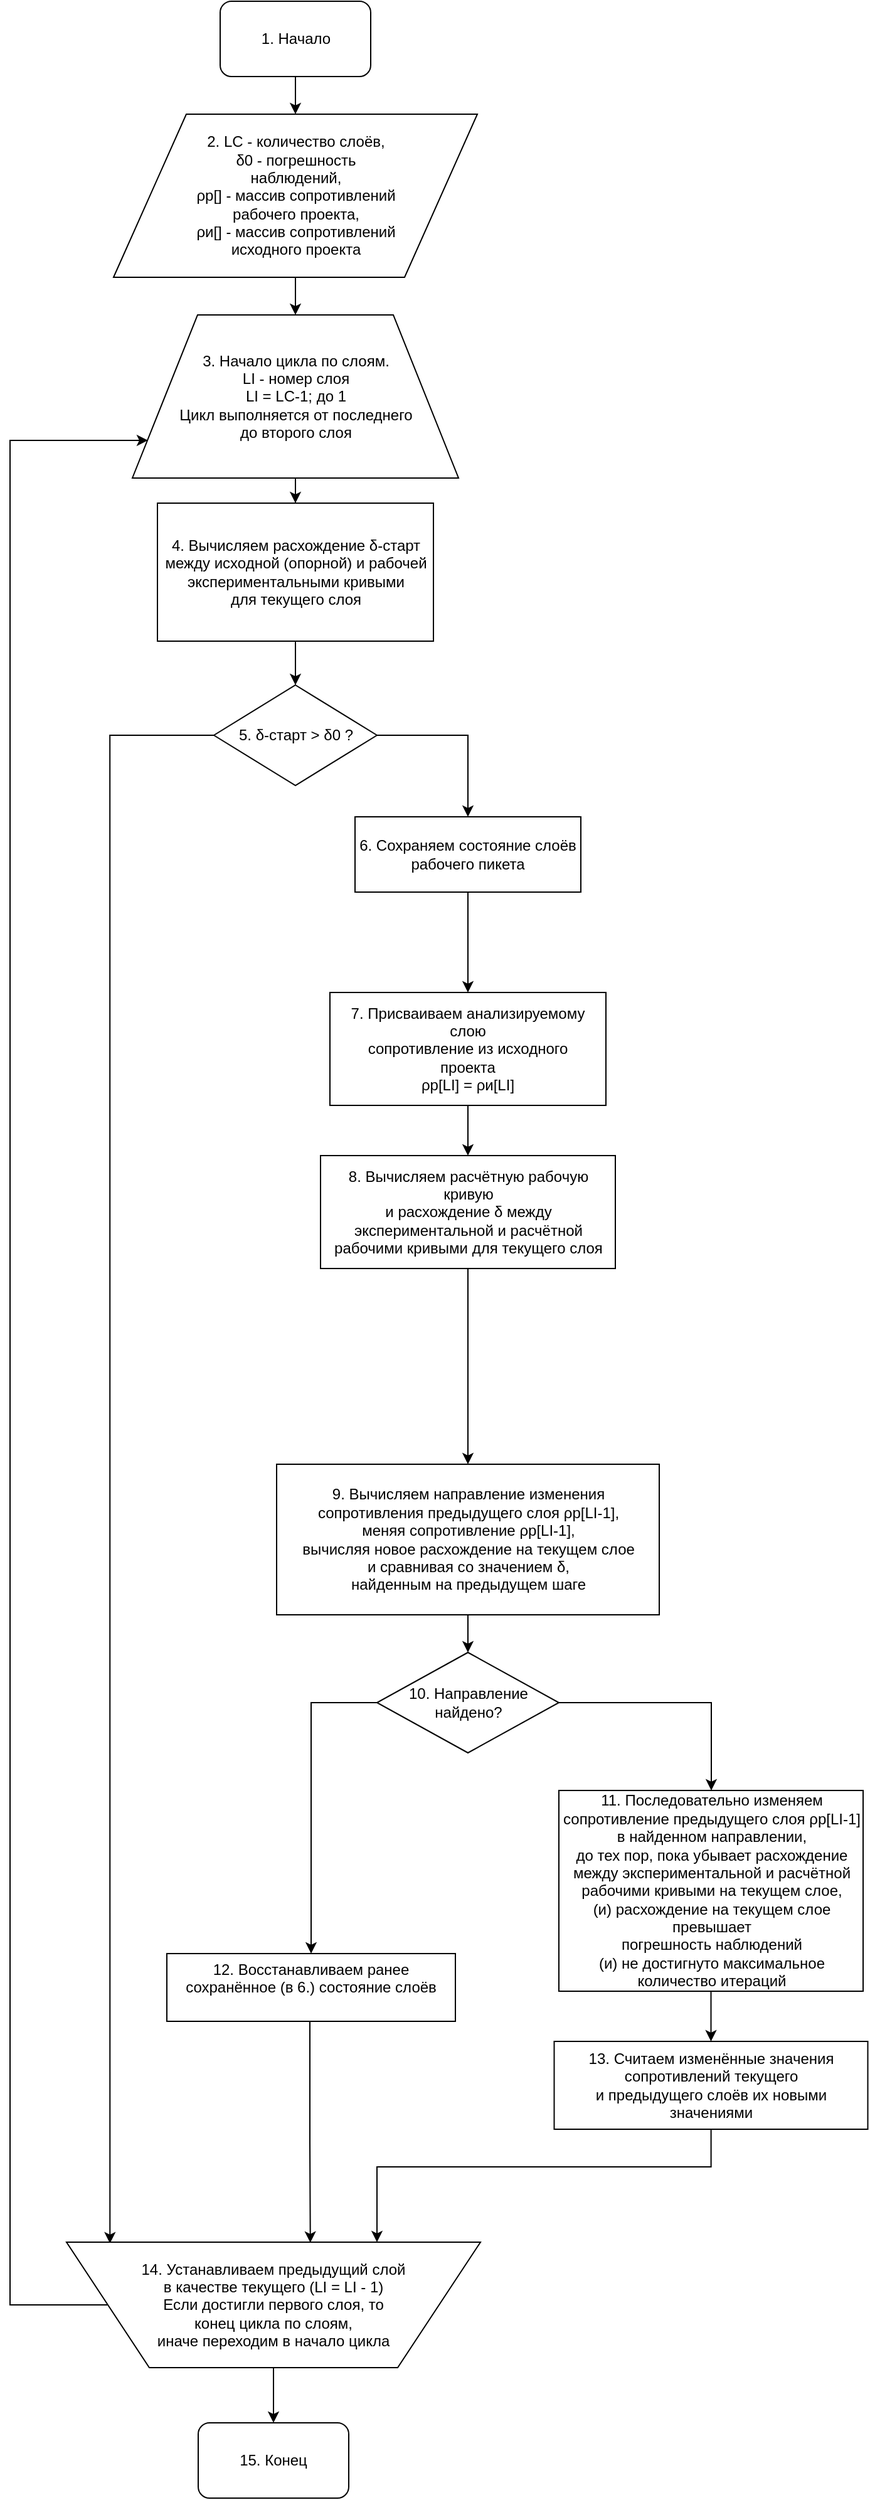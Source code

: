 <mxfile version="12.7.2" type="github">
  <diagram id="MYcP-UznbaHqbxDd1EnT" name="Page-1">
    <mxGraphModel dx="1202" dy="696" grid="1" gridSize="10" guides="1" tooltips="1" connect="1" arrows="1" fold="1" page="1" pageScale="1" pageWidth="827" pageHeight="1169" math="0" shadow="0">
      <root>
        <mxCell id="0" />
        <mxCell id="1" parent="0" />
        <mxCell id="Fly2vRC0832emMeXLDEC-18" value="" style="edgeStyle=orthogonalEdgeStyle;rounded=0;orthogonalLoop=1;jettySize=auto;html=1;" edge="1" parent="1" source="Fly2vRC0832emMeXLDEC-1" target="Fly2vRC0832emMeXLDEC-3">
          <mxGeometry relative="1" as="geometry" />
        </mxCell>
        <mxCell id="Fly2vRC0832emMeXLDEC-1" value="1. Начало" style="rounded=1;whiteSpace=wrap;html=1;" vertex="1" parent="1">
          <mxGeometry x="267.5" y="40" width="120" height="60" as="geometry" />
        </mxCell>
        <mxCell id="Fly2vRC0832emMeXLDEC-19" value="" style="edgeStyle=orthogonalEdgeStyle;rounded=0;orthogonalLoop=1;jettySize=auto;html=1;" edge="1" parent="1" source="Fly2vRC0832emMeXLDEC-3" target="Fly2vRC0832emMeXLDEC-4">
          <mxGeometry relative="1" as="geometry" />
        </mxCell>
        <mxCell id="Fly2vRC0832emMeXLDEC-3" value="&lt;div&gt;2. LC - количество слоёв,&lt;/div&gt;&lt;div&gt;δ0 - погрешность&lt;/div&gt;&lt;div&gt;наблюдений,&lt;/div&gt;&lt;div&gt;ρр[] - массив сопротивлений&lt;/div&gt;&lt;div&gt;рабочего проекта,&lt;/div&gt;&lt;div&gt;ρи[] - массив сопротивлений&lt;/div&gt;&lt;div&gt;исходного проекта&lt;/div&gt;" style="shape=parallelogram;perimeter=parallelogramPerimeter;whiteSpace=wrap;html=1;" vertex="1" parent="1">
          <mxGeometry x="182.5" y="130" width="290" height="130" as="geometry" />
        </mxCell>
        <mxCell id="Fly2vRC0832emMeXLDEC-20" value="" style="edgeStyle=orthogonalEdgeStyle;rounded=0;orthogonalLoop=1;jettySize=auto;html=1;" edge="1" parent="1" source="Fly2vRC0832emMeXLDEC-4" target="Fly2vRC0832emMeXLDEC-6">
          <mxGeometry relative="1" as="geometry" />
        </mxCell>
        <mxCell id="Fly2vRC0832emMeXLDEC-4" value="&lt;div&gt;3. Начало цикла по слоям.&lt;/div&gt;&lt;div&gt;LI - номер слоя&lt;/div&gt;&lt;div&gt;LI = LC-1; до 1&lt;/div&gt;&lt;div&gt;Цикл выполняется от последнего&lt;/div&gt;&lt;div&gt;до второго слоя&lt;/div&gt;" style="shape=trapezoid;perimeter=trapezoidPerimeter;whiteSpace=wrap;html=1;" vertex="1" parent="1">
          <mxGeometry x="197.5" y="290" width="260" height="130" as="geometry" />
        </mxCell>
        <mxCell id="Fly2vRC0832emMeXLDEC-21" value="" style="edgeStyle=orthogonalEdgeStyle;rounded=0;orthogonalLoop=1;jettySize=auto;html=1;" edge="1" parent="1" source="Fly2vRC0832emMeXLDEC-6" target="Fly2vRC0832emMeXLDEC-7">
          <mxGeometry relative="1" as="geometry" />
        </mxCell>
        <mxCell id="Fly2vRC0832emMeXLDEC-6" value="&lt;div&gt;4. Вычисляем расхождение δ-старт&lt;/div&gt;&lt;div&gt;между исходной (опорной) и рабочей&lt;/div&gt;&lt;div&gt;экспериментальными кривыми&lt;/div&gt;&lt;div&gt;для текущего слоя&lt;/div&gt;" style="rounded=0;whiteSpace=wrap;html=1;" vertex="1" parent="1">
          <mxGeometry x="217.5" y="440" width="220" height="110" as="geometry" />
        </mxCell>
        <mxCell id="Fly2vRC0832emMeXLDEC-26" style="edgeStyle=orthogonalEdgeStyle;rounded=0;orthogonalLoop=1;jettySize=auto;html=1;" edge="1" parent="1" source="Fly2vRC0832emMeXLDEC-7" target="Fly2vRC0832emMeXLDEC-8">
          <mxGeometry relative="1" as="geometry">
            <mxPoint x="470" y="680" as="targetPoint" />
            <Array as="points">
              <mxPoint x="465" y="625" />
            </Array>
          </mxGeometry>
        </mxCell>
        <mxCell id="Fly2vRC0832emMeXLDEC-38" style="edgeStyle=orthogonalEdgeStyle;rounded=0;orthogonalLoop=1;jettySize=auto;html=1;entryX=0.895;entryY=0.99;entryDx=0;entryDy=0;entryPerimeter=0;" edge="1" parent="1" source="Fly2vRC0832emMeXLDEC-7" target="Fly2vRC0832emMeXLDEC-17">
          <mxGeometry relative="1" as="geometry">
            <mxPoint x="180" y="1820" as="targetPoint" />
            <Array as="points">
              <mxPoint x="180" y="625" />
            </Array>
          </mxGeometry>
        </mxCell>
        <mxCell id="Fly2vRC0832emMeXLDEC-7" value="5. δ-старт &amp;gt; δ0 ?" style="rhombus;whiteSpace=wrap;html=1;" vertex="1" parent="1">
          <mxGeometry x="262.5" y="585" width="130" height="80" as="geometry" />
        </mxCell>
        <mxCell id="Fly2vRC0832emMeXLDEC-24" style="edgeStyle=orthogonalEdgeStyle;rounded=0;orthogonalLoop=1;jettySize=auto;html=1;exitX=0.5;exitY=1;exitDx=0;exitDy=0;entryX=0.5;entryY=0;entryDx=0;entryDy=0;" edge="1" parent="1" source="Fly2vRC0832emMeXLDEC-8" target="Fly2vRC0832emMeXLDEC-9">
          <mxGeometry relative="1" as="geometry" />
        </mxCell>
        <mxCell id="Fly2vRC0832emMeXLDEC-8" value="&lt;div&gt;6. Сохраняем состояние слоёв рабочего пикета&lt;/div&gt;" style="rounded=0;whiteSpace=wrap;html=1;" vertex="1" parent="1">
          <mxGeometry x="375" y="690" width="180" height="60" as="geometry" />
        </mxCell>
        <mxCell id="Fly2vRC0832emMeXLDEC-28" style="edgeStyle=orthogonalEdgeStyle;rounded=0;orthogonalLoop=1;jettySize=auto;html=1;entryX=0.5;entryY=0;entryDx=0;entryDy=0;" edge="1" parent="1" source="Fly2vRC0832emMeXLDEC-9" target="Fly2vRC0832emMeXLDEC-11">
          <mxGeometry relative="1" as="geometry" />
        </mxCell>
        <mxCell id="Fly2vRC0832emMeXLDEC-9" value="&lt;div&gt;7. Присваиваем анализируемому слою&lt;/div&gt;&lt;div&gt;сопротивление из исходного&lt;/div&gt;&lt;div&gt;проекта&lt;/div&gt;&lt;div&gt;ρp[LI] = ρи[LI]&lt;/div&gt;" style="rounded=0;whiteSpace=wrap;html=1;" vertex="1" parent="1">
          <mxGeometry x="355" y="830" width="220" height="90" as="geometry" />
        </mxCell>
        <mxCell id="Fly2vRC0832emMeXLDEC-29" style="edgeStyle=orthogonalEdgeStyle;rounded=0;orthogonalLoop=1;jettySize=auto;html=1;entryX=0.5;entryY=0;entryDx=0;entryDy=0;" edge="1" parent="1" source="Fly2vRC0832emMeXLDEC-11" target="Fly2vRC0832emMeXLDEC-12">
          <mxGeometry relative="1" as="geometry" />
        </mxCell>
        <mxCell id="Fly2vRC0832emMeXLDEC-11" value="&lt;div style=&quot;white-space: normal&quot;&gt;8. Вычисляем расчётную рабочую кривую&lt;/div&gt;&lt;div style=&quot;white-space: normal&quot;&gt;и расхождение δ между&lt;/div&gt;&lt;div style=&quot;white-space: normal&quot;&gt;экспериментальной и расчётной&lt;/div&gt;&lt;div style=&quot;white-space: normal&quot;&gt;рабочими кривыми для текущего слоя&lt;/div&gt;" style="rounded=0;whiteSpace=wrap;html=1;" vertex="1" parent="1">
          <mxGeometry x="347.5" y="960" width="235" height="90" as="geometry" />
        </mxCell>
        <mxCell id="Fly2vRC0832emMeXLDEC-30" style="edgeStyle=orthogonalEdgeStyle;rounded=0;orthogonalLoop=1;jettySize=auto;html=1;entryX=0.5;entryY=0;entryDx=0;entryDy=0;" edge="1" parent="1" source="Fly2vRC0832emMeXLDEC-12" target="Fly2vRC0832emMeXLDEC-13">
          <mxGeometry relative="1" as="geometry" />
        </mxCell>
        <mxCell id="Fly2vRC0832emMeXLDEC-12" value="&lt;div&gt;9. Вычисляем направление изменения&lt;/div&gt;&lt;div&gt;сопротивления предыдущего слоя ρр[LI-1],&lt;/div&gt;&lt;div&gt;меняя сопротивление ρр[LI-1],&lt;/div&gt;&lt;div&gt;вычисляя новое расхождение на текущем слое&lt;/div&gt;&lt;div&gt;и сравнивая со значением δ,&lt;/div&gt;&lt;div&gt;найденным на предыдущем шаге&lt;/div&gt;" style="rounded=0;whiteSpace=wrap;html=1;" vertex="1" parent="1">
          <mxGeometry x="312.5" y="1206" width="305" height="120" as="geometry" />
        </mxCell>
        <mxCell id="Fly2vRC0832emMeXLDEC-31" style="edgeStyle=orthogonalEdgeStyle;rounded=0;orthogonalLoop=1;jettySize=auto;html=1;" edge="1" parent="1" source="Fly2vRC0832emMeXLDEC-13" target="Fly2vRC0832emMeXLDEC-14">
          <mxGeometry relative="1" as="geometry">
            <Array as="points">
              <mxPoint x="465" y="1396" />
              <mxPoint x="659" y="1396" />
            </Array>
          </mxGeometry>
        </mxCell>
        <mxCell id="Fly2vRC0832emMeXLDEC-37" style="edgeStyle=orthogonalEdgeStyle;rounded=0;orthogonalLoop=1;jettySize=auto;html=1;exitX=0;exitY=0.5;exitDx=0;exitDy=0;" edge="1" parent="1" source="Fly2vRC0832emMeXLDEC-13" target="Fly2vRC0832emMeXLDEC-16">
          <mxGeometry relative="1" as="geometry" />
        </mxCell>
        <mxCell id="Fly2vRC0832emMeXLDEC-13" value="10. Направление найдено?" style="rhombus;whiteSpace=wrap;html=1;" vertex="1" parent="1">
          <mxGeometry x="392.5" y="1356" width="145" height="80" as="geometry" />
        </mxCell>
        <mxCell id="Fly2vRC0832emMeXLDEC-32" style="edgeStyle=orthogonalEdgeStyle;rounded=0;orthogonalLoop=1;jettySize=auto;html=1;entryX=0.5;entryY=0;entryDx=0;entryDy=0;" edge="1" parent="1" source="Fly2vRC0832emMeXLDEC-14" target="Fly2vRC0832emMeXLDEC-15">
          <mxGeometry relative="1" as="geometry" />
        </mxCell>
        <mxCell id="Fly2vRC0832emMeXLDEC-14" value="&lt;div&gt;11. Последовательно изменяем&lt;/div&gt;&lt;div&gt;сопротивление предыдущего слоя ρр[LI-1]&lt;/div&gt;&lt;div&gt;в найденном направлении,&lt;/div&gt;&lt;div&gt;до тех пор, пока убывает расхождение&lt;/div&gt;&lt;div&gt;между экспериментальной и расчётной&lt;/div&gt;&lt;div&gt;рабочими кривыми на текущем слое,&lt;/div&gt;&lt;div&gt;(и) расхождение на текущем слое превышает&lt;/div&gt;&lt;div&gt;погрешность наблюдений&lt;/div&gt;&lt;div&gt;(и) не достигнуто максимальное&lt;/div&gt;&lt;div&gt;количество итераций&lt;/div&gt;" style="rounded=0;whiteSpace=wrap;html=1;" vertex="1" parent="1">
          <mxGeometry x="537.5" y="1466" width="242.5" height="160" as="geometry" />
        </mxCell>
        <mxCell id="Fly2vRC0832emMeXLDEC-33" style="edgeStyle=orthogonalEdgeStyle;rounded=0;orthogonalLoop=1;jettySize=auto;html=1;entryX=0.25;entryY=1;entryDx=0;entryDy=0;" edge="1" parent="1" source="Fly2vRC0832emMeXLDEC-15" target="Fly2vRC0832emMeXLDEC-17">
          <mxGeometry relative="1" as="geometry">
            <Array as="points">
              <mxPoint x="659" y="1766" />
              <mxPoint x="393" y="1766" />
            </Array>
          </mxGeometry>
        </mxCell>
        <mxCell id="Fly2vRC0832emMeXLDEC-15" value="&lt;div&gt;13. Считаем изменённые значения&lt;/div&gt;&lt;div&gt;сопротивлений текущего&lt;/div&gt;&lt;div&gt;и предыдущего слоёв их новыми значениями&lt;/div&gt;" style="rounded=0;whiteSpace=wrap;html=1;" vertex="1" parent="1">
          <mxGeometry x="533.75" y="1666" width="250" height="70" as="geometry" />
        </mxCell>
        <mxCell id="Fly2vRC0832emMeXLDEC-35" style="edgeStyle=orthogonalEdgeStyle;rounded=0;orthogonalLoop=1;jettySize=auto;html=1;entryX=0.411;entryY=0.996;entryDx=0;entryDy=0;entryPerimeter=0;" edge="1" parent="1" source="Fly2vRC0832emMeXLDEC-16" target="Fly2vRC0832emMeXLDEC-17">
          <mxGeometry relative="1" as="geometry">
            <mxPoint x="340" y="1786" as="targetPoint" />
            <Array as="points">
              <mxPoint x="339" y="1746" />
              <mxPoint x="339" y="1746" />
            </Array>
          </mxGeometry>
        </mxCell>
        <mxCell id="Fly2vRC0832emMeXLDEC-16" value="&lt;div&gt;12. Восстанавливаем ранее сохранённое (в 6.) состояние слоёв&lt;/div&gt;&lt;div&gt;&lt;br&gt;&lt;/div&gt;" style="rounded=0;whiteSpace=wrap;html=1;" vertex="1" parent="1">
          <mxGeometry x="225" y="1596" width="230" height="54" as="geometry" />
        </mxCell>
        <mxCell id="Fly2vRC0832emMeXLDEC-39" style="edgeStyle=orthogonalEdgeStyle;rounded=0;orthogonalLoop=1;jettySize=auto;html=1;entryX=0.048;entryY=0.769;entryDx=0;entryDy=0;entryPerimeter=0;" edge="1" parent="1" source="Fly2vRC0832emMeXLDEC-17" target="Fly2vRC0832emMeXLDEC-4">
          <mxGeometry relative="1" as="geometry">
            <mxPoint x="110" y="390" as="targetPoint" />
            <Array as="points">
              <mxPoint x="100" y="1876" />
              <mxPoint x="100" y="390" />
            </Array>
          </mxGeometry>
        </mxCell>
        <mxCell id="Fly2vRC0832emMeXLDEC-42" style="edgeStyle=orthogonalEdgeStyle;rounded=0;orthogonalLoop=1;jettySize=auto;html=1;" edge="1" parent="1" source="Fly2vRC0832emMeXLDEC-17" target="Fly2vRC0832emMeXLDEC-41">
          <mxGeometry relative="1" as="geometry" />
        </mxCell>
        <mxCell id="Fly2vRC0832emMeXLDEC-17" value="&lt;div&gt;14. Устанавливаем предыдущий слой&lt;/div&gt;&lt;div&gt;в качестве текущего (LI = LI - 1)&lt;/div&gt;&lt;div&gt;Если достигли первого слоя, то&lt;/div&gt;&lt;div&gt;конец цикла по слоям,&lt;/div&gt;&lt;div&gt;иначе переходим в начало цикла&lt;/div&gt;" style="shape=trapezoid;perimeter=trapezoidPerimeter;whiteSpace=wrap;html=1;direction=west;" vertex="1" parent="1">
          <mxGeometry x="145" y="1826" width="330" height="100" as="geometry" />
        </mxCell>
        <mxCell id="Fly2vRC0832emMeXLDEC-41" value="15. Конец" style="rounded=1;whiteSpace=wrap;html=1;" vertex="1" parent="1">
          <mxGeometry x="250" y="1970" width="120" height="60" as="geometry" />
        </mxCell>
      </root>
    </mxGraphModel>
  </diagram>
</mxfile>
